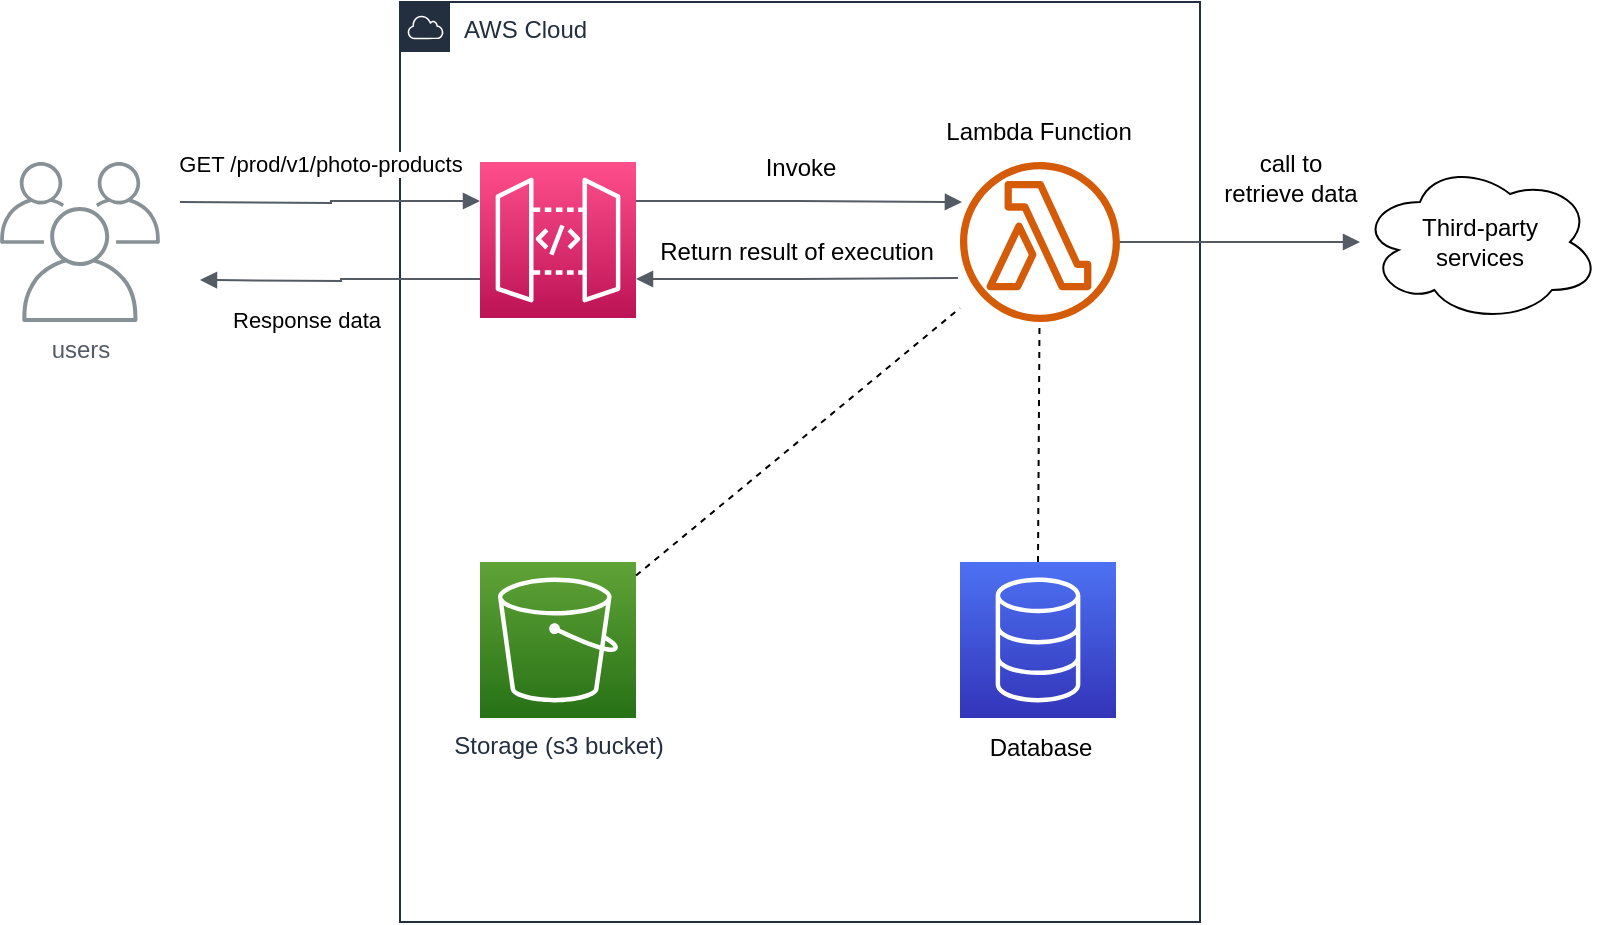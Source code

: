 <mxfile version="21.5.0" type="device">
  <diagram name="Page-1" id="e5lvUHiLTZtS7rwA4bk1">
    <mxGraphModel dx="896" dy="503" grid="1" gridSize="10" guides="1" tooltips="1" connect="1" arrows="1" fold="1" page="1" pageScale="1" pageWidth="850" pageHeight="1100" math="0" shadow="0">
      <root>
        <mxCell id="0" />
        <mxCell id="1" parent="0" />
        <mxCell id="nudgvUnjUqQio6G5EKl--3" value="AWS Cloud" style="points=[[0,0],[0.25,0],[0.5,0],[0.75,0],[1,0],[1,0.25],[1,0.5],[1,0.75],[1,1],[0.75,1],[0.5,1],[0.25,1],[0,1],[0,0.75],[0,0.5],[0,0.25]];outlineConnect=0;gradientColor=none;html=1;whiteSpace=wrap;fontSize=12;fontStyle=0;container=1;pointerEvents=0;collapsible=0;recursiveResize=0;shape=mxgraph.aws4.group;grIcon=mxgraph.aws4.group_aws_cloud;strokeColor=#232F3E;fillColor=none;verticalAlign=top;align=left;spacingLeft=30;fontColor=#232F3E;dashed=0;" vertex="1" parent="1">
          <mxGeometry x="240" y="120" width="400" height="460" as="geometry" />
        </mxCell>
        <mxCell id="nudgvUnjUqQio6G5EKl--2" value="" style="sketch=0;points=[[0,0,0],[0.25,0,0],[0.5,0,0],[0.75,0,0],[1,0,0],[0,1,0],[0.25,1,0],[0.5,1,0],[0.75,1,0],[1,1,0],[0,0.25,0],[0,0.5,0],[0,0.75,0],[1,0.25,0],[1,0.5,0],[1,0.75,0]];outlineConnect=0;fontColor=#232F3E;gradientColor=#FF4F8B;gradientDirection=north;fillColor=#BC1356;strokeColor=#ffffff;dashed=0;verticalLabelPosition=bottom;verticalAlign=top;align=center;html=1;fontSize=12;fontStyle=0;aspect=fixed;shape=mxgraph.aws4.resourceIcon;resIcon=mxgraph.aws4.api_gateway;" vertex="1" parent="nudgvUnjUqQio6G5EKl--3">
          <mxGeometry x="40" y="80" width="78" height="78" as="geometry" />
        </mxCell>
        <mxCell id="nudgvUnjUqQio6G5EKl--1" value="" style="sketch=0;outlineConnect=0;fontColor=#232F3E;gradientColor=none;fillColor=#D45B07;strokeColor=none;dashed=0;verticalLabelPosition=bottom;verticalAlign=top;align=center;html=1;fontSize=12;fontStyle=0;aspect=fixed;pointerEvents=1;shape=mxgraph.aws4.lambda_function;" vertex="1" parent="nudgvUnjUqQio6G5EKl--3">
          <mxGeometry x="280" y="80" width="80" height="80" as="geometry" />
        </mxCell>
        <mxCell id="nudgvUnjUqQio6G5EKl--7" value="Storage (s3 bucket)" style="sketch=0;points=[[0,0,0],[0.25,0,0],[0.5,0,0],[0.75,0,0],[1,0,0],[0,1,0],[0.25,1,0],[0.5,1,0],[0.75,1,0],[1,1,0],[0,0.25,0],[0,0.5,0],[0,0.75,0],[1,0.25,0],[1,0.5,0],[1,0.75,0]];outlineConnect=0;fontColor=#232F3E;gradientColor=#60A337;gradientDirection=north;fillColor=#277116;strokeColor=#ffffff;dashed=0;verticalLabelPosition=bottom;verticalAlign=top;align=center;html=1;fontSize=12;fontStyle=0;aspect=fixed;shape=mxgraph.aws4.resourceIcon;resIcon=mxgraph.aws4.s3;" vertex="1" parent="nudgvUnjUqQio6G5EKl--3">
          <mxGeometry x="40" y="280" width="78" height="78" as="geometry" />
        </mxCell>
        <mxCell id="nudgvUnjUqQio6G5EKl--8" value="" style="sketch=0;points=[[0,0,0],[0.25,0,0],[0.5,0,0],[0.75,0,0],[1,0,0],[0,1,0],[0.25,1,0],[0.5,1,0],[0.75,1,0],[1,1,0],[0,0.25,0],[0,0.5,0],[0,0.75,0],[1,0.25,0],[1,0.5,0],[1,0.75,0]];outlineConnect=0;fontColor=#232F3E;gradientColor=#4D72F3;gradientDirection=north;fillColor=#3334B9;strokeColor=#ffffff;dashed=0;verticalLabelPosition=bottom;verticalAlign=top;align=center;html=1;fontSize=12;fontStyle=0;aspect=fixed;shape=mxgraph.aws4.resourceIcon;resIcon=mxgraph.aws4.database;" vertex="1" parent="nudgvUnjUqQio6G5EKl--3">
          <mxGeometry x="280" y="280" width="78" height="78" as="geometry" />
        </mxCell>
        <mxCell id="nudgvUnjUqQio6G5EKl--10" value="" style="endArrow=none;dashed=1;html=1;rounded=0;" edge="1" parent="nudgvUnjUqQio6G5EKl--3" source="nudgvUnjUqQio6G5EKl--7" target="nudgvUnjUqQio6G5EKl--1">
          <mxGeometry width="50" height="50" relative="1" as="geometry">
            <mxPoint x="160" y="320" as="sourcePoint" />
            <mxPoint x="210" y="270" as="targetPoint" />
          </mxGeometry>
        </mxCell>
        <mxCell id="nudgvUnjUqQio6G5EKl--12" value="" style="endArrow=none;dashed=1;html=1;rounded=0;exitX=0.5;exitY=0;exitDx=0;exitDy=0;exitPerimeter=0;" edge="1" parent="nudgvUnjUqQio6G5EKl--3" source="nudgvUnjUqQio6G5EKl--8" target="nudgvUnjUqQio6G5EKl--1">
          <mxGeometry width="50" height="50" relative="1" as="geometry">
            <mxPoint x="270" y="240" as="sourcePoint" />
            <mxPoint x="320" y="190" as="targetPoint" />
          </mxGeometry>
        </mxCell>
        <mxCell id="nudgvUnjUqQio6G5EKl--19" value="" style="edgeStyle=orthogonalEdgeStyle;html=1;endArrow=block;elbow=vertical;startArrow=none;endFill=1;strokeColor=#545B64;rounded=0;exitX=1;exitY=0.25;exitDx=0;exitDy=0;exitPerimeter=0;entryX=0.012;entryY=0.25;entryDx=0;entryDy=0;entryPerimeter=0;" edge="1" parent="nudgvUnjUqQio6G5EKl--3" source="nudgvUnjUqQio6G5EKl--2" target="nudgvUnjUqQio6G5EKl--1">
          <mxGeometry width="100" relative="1" as="geometry">
            <mxPoint x="130" y="120" as="sourcePoint" />
            <mxPoint x="230" y="120" as="targetPoint" />
          </mxGeometry>
        </mxCell>
        <mxCell id="nudgvUnjUqQio6G5EKl--21" value="Lambda Function" style="text;html=1;align=center;verticalAlign=middle;resizable=0;points=[];autosize=1;strokeColor=none;fillColor=none;" vertex="1" parent="nudgvUnjUqQio6G5EKl--3">
          <mxGeometry x="259" y="50" width="120" height="30" as="geometry" />
        </mxCell>
        <mxCell id="nudgvUnjUqQio6G5EKl--22" value="" style="edgeStyle=orthogonalEdgeStyle;html=1;endArrow=none;elbow=vertical;startArrow=block;startFill=1;strokeColor=#545B64;rounded=0;entryX=-0.013;entryY=0.725;entryDx=0;entryDy=0;entryPerimeter=0;exitX=1;exitY=0.75;exitDx=0;exitDy=0;exitPerimeter=0;" edge="1" parent="nudgvUnjUqQio6G5EKl--3" source="nudgvUnjUqQio6G5EKl--2" target="nudgvUnjUqQio6G5EKl--1">
          <mxGeometry width="100" relative="1" as="geometry">
            <mxPoint x="130" y="120" as="sourcePoint" />
            <mxPoint x="230" y="120" as="targetPoint" />
          </mxGeometry>
        </mxCell>
        <mxCell id="nudgvUnjUqQio6G5EKl--23" value="Return result of execution" style="text;html=1;align=center;verticalAlign=middle;resizable=0;points=[];autosize=1;strokeColor=none;fillColor=none;" vertex="1" parent="nudgvUnjUqQio6G5EKl--3">
          <mxGeometry x="118" y="110" width="160" height="30" as="geometry" />
        </mxCell>
        <mxCell id="nudgvUnjUqQio6G5EKl--24" value="Database" style="text;html=1;align=center;verticalAlign=middle;resizable=0;points=[];autosize=1;strokeColor=none;fillColor=none;" vertex="1" parent="nudgvUnjUqQio6G5EKl--3">
          <mxGeometry x="285" y="358" width="70" height="30" as="geometry" />
        </mxCell>
        <mxCell id="nudgvUnjUqQio6G5EKl--5" value="users" style="sketch=0;outlineConnect=0;gradientColor=none;fontColor=#545B64;strokeColor=none;fillColor=#879196;dashed=0;verticalLabelPosition=bottom;verticalAlign=top;align=center;html=1;fontSize=12;fontStyle=0;aspect=fixed;shape=mxgraph.aws4.illustration_users;pointerEvents=1" vertex="1" parent="1">
          <mxGeometry x="40" y="200" width="80" height="80" as="geometry" />
        </mxCell>
        <mxCell id="nudgvUnjUqQio6G5EKl--9" value="Third-party &lt;br&gt;services" style="ellipse;shape=cloud;whiteSpace=wrap;html=1;" vertex="1" parent="1">
          <mxGeometry x="720" y="200" width="120" height="80" as="geometry" />
        </mxCell>
        <mxCell id="nudgvUnjUqQio6G5EKl--13" value="" style="edgeStyle=orthogonalEdgeStyle;html=1;endArrow=none;elbow=vertical;startArrow=block;startFill=1;strokeColor=#545B64;rounded=0;entryX=0;entryY=0.75;entryDx=0;entryDy=0;entryPerimeter=0;" edge="1" parent="1" target="nudgvUnjUqQio6G5EKl--2">
          <mxGeometry width="100" relative="1" as="geometry">
            <mxPoint x="140" y="259" as="sourcePoint" />
            <mxPoint x="470" y="410" as="targetPoint" />
          </mxGeometry>
        </mxCell>
        <mxCell id="nudgvUnjUqQio6G5EKl--17" value="Response data" style="edgeLabel;html=1;align=center;verticalAlign=middle;resizable=0;points=[];" vertex="1" connectable="0" parent="nudgvUnjUqQio6G5EKl--13">
          <mxGeometry x="-0.248" y="-2" relative="1" as="geometry">
            <mxPoint y="17" as="offset" />
          </mxGeometry>
        </mxCell>
        <mxCell id="nudgvUnjUqQio6G5EKl--16" value="" style="edgeStyle=orthogonalEdgeStyle;html=1;endArrow=block;elbow=vertical;startArrow=none;endFill=1;strokeColor=#545B64;rounded=0;entryX=0;entryY=0.25;entryDx=0;entryDy=0;entryPerimeter=0;" edge="1" parent="1" target="nudgvUnjUqQio6G5EKl--2">
          <mxGeometry width="100" relative="1" as="geometry">
            <mxPoint x="130" y="220" as="sourcePoint" />
            <mxPoint x="270" y="220" as="targetPoint" />
          </mxGeometry>
        </mxCell>
        <mxCell id="nudgvUnjUqQio6G5EKl--18" value="GET /prod/v1/photo-products" style="edgeLabel;html=1;align=center;verticalAlign=middle;resizable=0;points=[];" vertex="1" connectable="0" parent="nudgvUnjUqQio6G5EKl--16">
          <mxGeometry x="-0.364" y="-2" relative="1" as="geometry">
            <mxPoint x="22" y="-22" as="offset" />
          </mxGeometry>
        </mxCell>
        <mxCell id="nudgvUnjUqQio6G5EKl--20" value="Invoke" style="text;html=1;align=center;verticalAlign=middle;resizable=0;points=[];autosize=1;strokeColor=none;fillColor=none;" vertex="1" parent="1">
          <mxGeometry x="410" y="188" width="60" height="30" as="geometry" />
        </mxCell>
        <mxCell id="nudgvUnjUqQio6G5EKl--25" value="" style="edgeStyle=orthogonalEdgeStyle;html=1;endArrow=block;elbow=vertical;startArrow=none;endFill=1;strokeColor=#545B64;rounded=0;" edge="1" parent="1" source="nudgvUnjUqQio6G5EKl--1" target="nudgvUnjUqQio6G5EKl--9">
          <mxGeometry width="100" relative="1" as="geometry">
            <mxPoint x="370" y="240" as="sourcePoint" />
            <mxPoint x="470" y="240" as="targetPoint" />
          </mxGeometry>
        </mxCell>
        <mxCell id="nudgvUnjUqQio6G5EKl--26" value="call to &lt;br&gt;retrieve data" style="text;html=1;align=center;verticalAlign=middle;resizable=0;points=[];autosize=1;strokeColor=none;fillColor=none;" vertex="1" parent="1">
          <mxGeometry x="640" y="188" width="90" height="40" as="geometry" />
        </mxCell>
      </root>
    </mxGraphModel>
  </diagram>
</mxfile>
